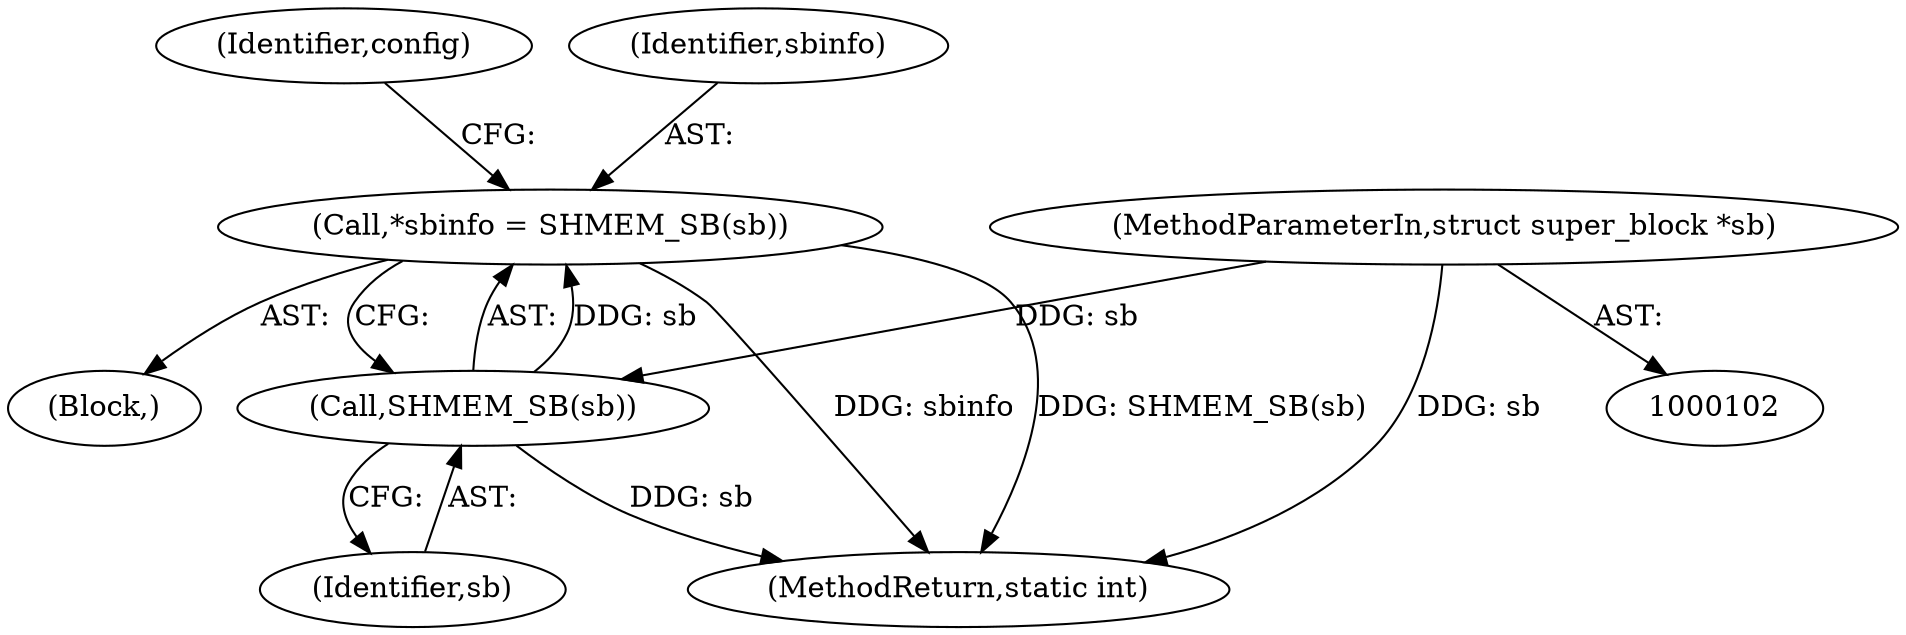 digraph "0_linux_5f00110f7273f9ff04ac69a5f85bb535a4fd0987@pointer" {
"1000108" [label="(Call,*sbinfo = SHMEM_SB(sb))"];
"1000110" [label="(Call,SHMEM_SB(sb))"];
"1000103" [label="(MethodParameterIn,struct super_block *sb)"];
"1000110" [label="(Call,SHMEM_SB(sb))"];
"1000114" [label="(Identifier,config)"];
"1000106" [label="(Block,)"];
"1000109" [label="(Identifier,sbinfo)"];
"1000108" [label="(Call,*sbinfo = SHMEM_SB(sb))"];
"1000229" [label="(MethodReturn,static int)"];
"1000103" [label="(MethodParameterIn,struct super_block *sb)"];
"1000111" [label="(Identifier,sb)"];
"1000108" -> "1000106"  [label="AST: "];
"1000108" -> "1000110"  [label="CFG: "];
"1000109" -> "1000108"  [label="AST: "];
"1000110" -> "1000108"  [label="AST: "];
"1000114" -> "1000108"  [label="CFG: "];
"1000108" -> "1000229"  [label="DDG: SHMEM_SB(sb)"];
"1000108" -> "1000229"  [label="DDG: sbinfo"];
"1000110" -> "1000108"  [label="DDG: sb"];
"1000110" -> "1000111"  [label="CFG: "];
"1000111" -> "1000110"  [label="AST: "];
"1000110" -> "1000229"  [label="DDG: sb"];
"1000103" -> "1000110"  [label="DDG: sb"];
"1000103" -> "1000102"  [label="AST: "];
"1000103" -> "1000229"  [label="DDG: sb"];
}
